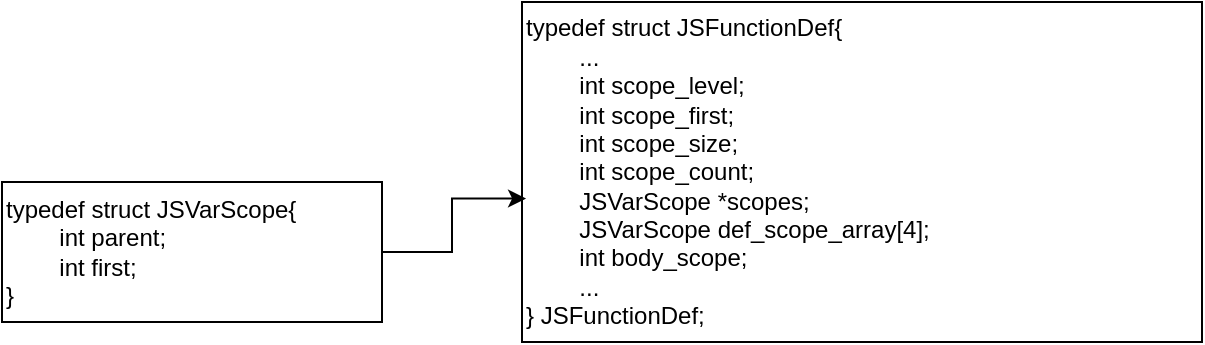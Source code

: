 <mxfile version="24.5.4" type="github">
  <diagram name="Page-1" id="86ZV9bKICtZ7iEokGO9m">
    <mxGraphModel dx="617" dy="764" grid="1" gridSize="10" guides="1" tooltips="1" connect="1" arrows="1" fold="1" page="1" pageScale="1" pageWidth="827" pageHeight="1169" math="0" shadow="0">
      <root>
        <mxCell id="0" />
        <mxCell id="1" parent="0" />
        <mxCell id="ywc5r-KJqO2QLi32E5B2-1" value="typedef struct JSFunctionDef{&lt;div&gt;&lt;span style=&quot;white-space: pre;&quot;&gt;&#x9;&lt;/span&gt;...&lt;/div&gt;&lt;div&gt;&lt;span style=&quot;white-space: pre;&quot;&gt;&#x9;&lt;/span&gt;int scope_level;&lt;/div&gt;&lt;div&gt;&lt;span style=&quot;white-space: pre;&quot;&gt;&#x9;&lt;/span&gt;int scope_first;&lt;/div&gt;&lt;div&gt;&lt;span style=&quot;white-space: pre;&quot;&gt;&#x9;&lt;/span&gt;int scope_size;&lt;/div&gt;&lt;div&gt;&lt;span style=&quot;white-space: pre;&quot;&gt;&#x9;&lt;/span&gt;int scope_count;&lt;/div&gt;&lt;div&gt;&lt;span style=&quot;white-space: pre;&quot;&gt;&#x9;&lt;/span&gt;JSVarScope *scopes;&lt;/div&gt;&lt;div&gt;&lt;span style=&quot;white-space: pre;&quot;&gt;&#x9;&lt;/span&gt;JSVarScope def_scope_array[4];&lt;/div&gt;&lt;div&gt;&lt;span style=&quot;white-space: pre;&quot;&gt;&#x9;&lt;/span&gt;int body_scope;&lt;/div&gt;&lt;div&gt;&lt;span style=&quot;white-space: pre;&quot;&gt;&#x9;&lt;/span&gt;...&lt;br&gt;&lt;div&gt;} JSFunctionDef;&lt;/div&gt;&lt;/div&gt;" style="whiteSpace=wrap;html=1;align=left;" vertex="1" parent="1">
          <mxGeometry x="280" y="80" width="340" height="170" as="geometry" />
        </mxCell>
        <mxCell id="ywc5r-KJqO2QLi32E5B2-4" value="typedef struct JSVarScope{&lt;div&gt;&lt;span style=&quot;white-space: pre;&quot;&gt;&#x9;&lt;/span&gt;int parent;&lt;br&gt;&lt;/div&gt;&lt;div&gt;&lt;span style=&quot;white-space: pre;&quot;&gt;&#x9;&lt;/span&gt;int first;&lt;br&gt;&lt;/div&gt;&lt;div&gt;}&lt;/div&gt;" style="whiteSpace=wrap;html=1;align=left;" vertex="1" parent="1">
          <mxGeometry x="20" y="170" width="190" height="70" as="geometry" />
        </mxCell>
        <mxCell id="ywc5r-KJqO2QLi32E5B2-6" style="edgeStyle=orthogonalEdgeStyle;rounded=0;orthogonalLoop=1;jettySize=auto;html=1;entryX=0.006;entryY=0.578;entryDx=0;entryDy=0;entryPerimeter=0;" edge="1" parent="1" source="ywc5r-KJqO2QLi32E5B2-4" target="ywc5r-KJqO2QLi32E5B2-1">
          <mxGeometry relative="1" as="geometry" />
        </mxCell>
      </root>
    </mxGraphModel>
  </diagram>
</mxfile>
